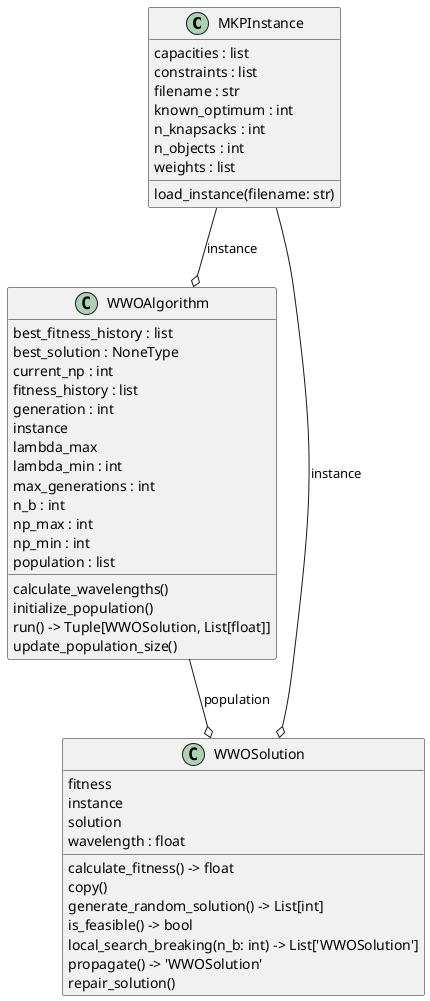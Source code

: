 @startuml classes_wwomkp
set namespaceSeparator none
class "MKPInstance" as wwomkp.MKPInstance {
  capacities : list
  constraints : list
  filename : str
  known_optimum : int
  n_knapsacks : int
  n_objects : int
  weights : list
  load_instance(filename: str)
}
class "WWOAlgorithm" as wwomkp.WWOAlgorithm {
  best_fitness_history : list
  best_solution : NoneType
  current_np : int
  fitness_history : list
  generation : int
  instance
  lambda_max
  lambda_min : int
  max_generations : int
  n_b : int
  np_max : int
  np_min : int
  population : list
  calculate_wavelengths()
  initialize_population()
  run() -> Tuple[WWOSolution, List[float]]
  update_population_size()
}
class "WWOSolution" as wwomkp.WWOSolution {
  fitness
  instance
  solution
  wavelength : float
  calculate_fitness() -> float
  copy()
  generate_random_solution() -> List[int]
  is_feasible() -> bool
  local_search_breaking(n_b: int) -> List['WWOSolution']
  propagate() -> 'WWOSolution'
  repair_solution()
}
wwomkp.MKPInstance --o wwomkp.WWOAlgorithm : instance
wwomkp.MKPInstance --o wwomkp.WWOSolution : instance
wwomkp.WWOAlgorithm --o wwomkp.WWOSolution : population
@enduml
